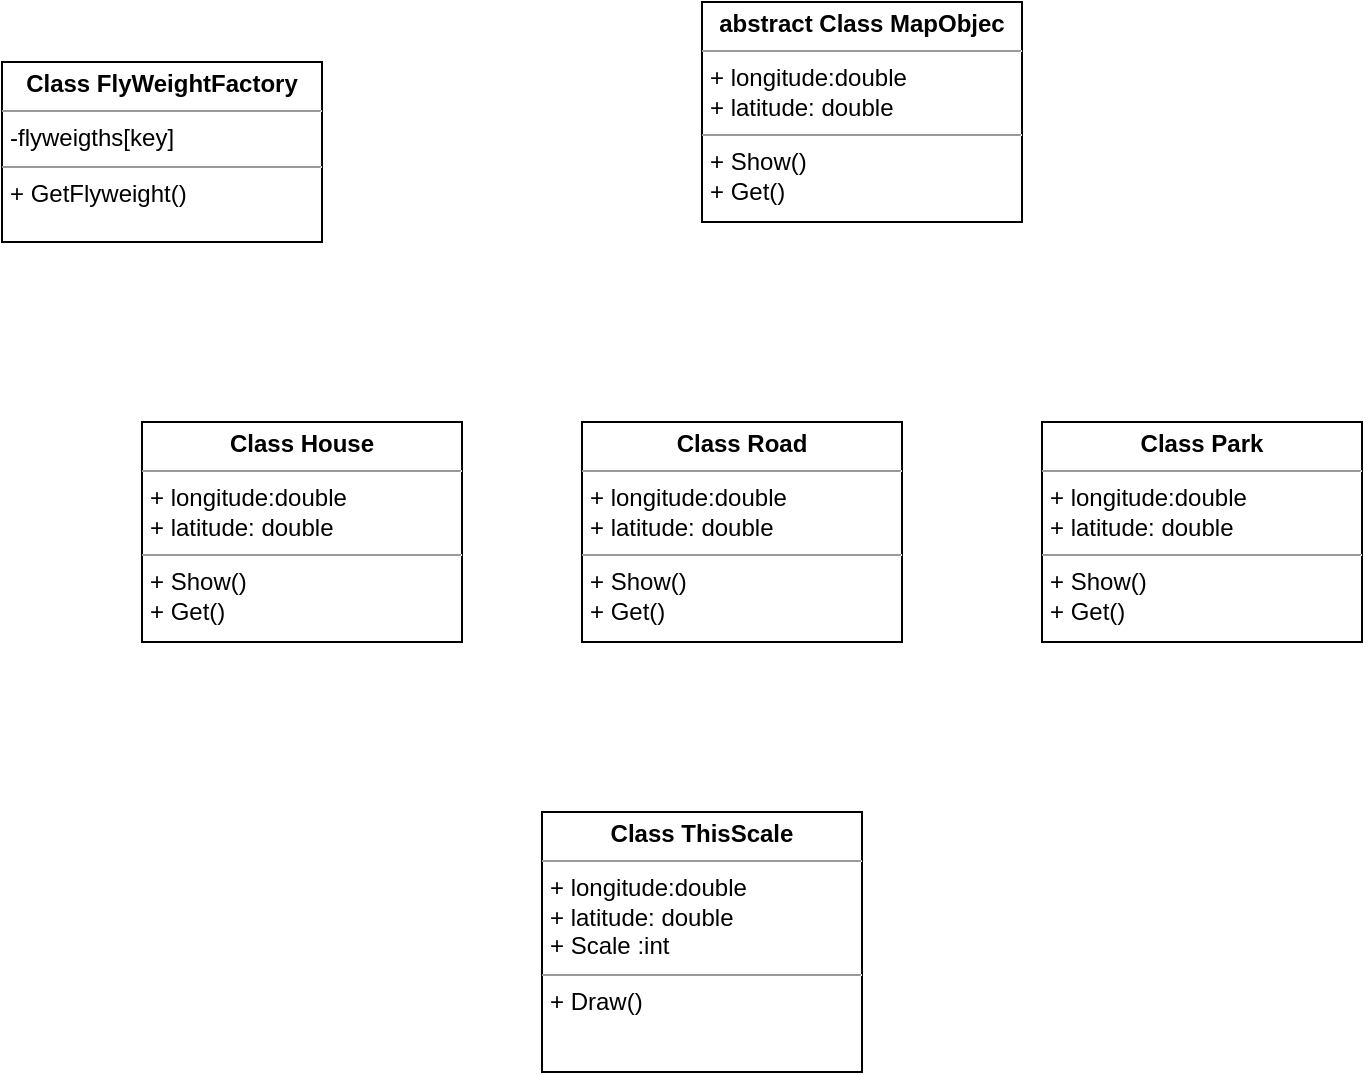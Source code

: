 <mxfile version="20.1.3" type="github">
  <diagram id="C5RBs43oDa-KdzZeNtuy" name="Page-1">
    <mxGraphModel dx="1422" dy="762" grid="1" gridSize="10" guides="1" tooltips="1" connect="1" arrows="1" fold="1" page="1" pageScale="1" pageWidth="827" pageHeight="1169" math="0" shadow="0">
      <root>
        <mxCell id="WIyWlLk6GJQsqaUBKTNV-0" />
        <mxCell id="WIyWlLk6GJQsqaUBKTNV-1" parent="WIyWlLk6GJQsqaUBKTNV-0" />
        <mxCell id="Da27xohxLRED9LEnCL0n-0" value="&lt;p style=&quot;margin:0px;margin-top:4px;text-align:center;&quot;&gt;&lt;b&gt;Class FlyWeightFactory&lt;/b&gt;&lt;/p&gt;&lt;hr size=&quot;1&quot;&gt;&lt;p style=&quot;margin:0px;margin-left:4px;&quot;&gt;-flyweigths[key]&lt;/p&gt;&lt;hr size=&quot;1&quot;&gt;&lt;p style=&quot;margin:0px;margin-left:4px;&quot;&gt;+ GetFlyweight()&lt;/p&gt;" style="verticalAlign=top;align=left;overflow=fill;fontSize=12;fontFamily=Helvetica;html=1;" vertex="1" parent="WIyWlLk6GJQsqaUBKTNV-1">
          <mxGeometry x="110" y="210" width="160" height="90" as="geometry" />
        </mxCell>
        <mxCell id="Da27xohxLRED9LEnCL0n-3" value="&lt;p style=&quot;margin:0px;margin-top:4px;text-align:center;&quot;&gt;&lt;b&gt;abstract Class MapObjec&lt;/b&gt;&lt;/p&gt;&lt;hr size=&quot;1&quot;&gt;&lt;p style=&quot;margin:0px;margin-left:4px;&quot;&gt;+ longitude:double&lt;/p&gt;&lt;p style=&quot;margin:0px;margin-left:4px;&quot;&gt;+ latitude: double&lt;/p&gt;&lt;hr size=&quot;1&quot;&gt;&lt;p style=&quot;margin:0px;margin-left:4px;&quot;&gt;+ Show()&lt;/p&gt;&lt;p style=&quot;margin:0px;margin-left:4px;&quot;&gt;+ Get()&lt;/p&gt;" style="verticalAlign=top;align=left;overflow=fill;fontSize=12;fontFamily=Helvetica;html=1;" vertex="1" parent="WIyWlLk6GJQsqaUBKTNV-1">
          <mxGeometry x="460" y="180" width="160" height="110" as="geometry" />
        </mxCell>
        <mxCell id="Da27xohxLRED9LEnCL0n-4" value="&lt;p style=&quot;margin:0px;margin-top:4px;text-align:center;&quot;&gt;&lt;b&gt;Class Road&lt;/b&gt;&lt;/p&gt;&lt;hr size=&quot;1&quot;&gt;&lt;p style=&quot;margin:0px;margin-left:4px;&quot;&gt;+ longitude:double&lt;/p&gt;&lt;p style=&quot;margin:0px;margin-left:4px;&quot;&gt;+ latitude: double&lt;/p&gt;&lt;hr size=&quot;1&quot;&gt;&lt;p style=&quot;margin:0px;margin-left:4px;&quot;&gt;+ Show()&lt;/p&gt;&lt;p style=&quot;margin:0px;margin-left:4px;&quot;&gt;+ Get()&lt;/p&gt;" style="verticalAlign=top;align=left;overflow=fill;fontSize=12;fontFamily=Helvetica;html=1;" vertex="1" parent="WIyWlLk6GJQsqaUBKTNV-1">
          <mxGeometry x="400" y="390" width="160" height="110" as="geometry" />
        </mxCell>
        <mxCell id="Da27xohxLRED9LEnCL0n-5" value="&lt;p style=&quot;margin:0px;margin-top:4px;text-align:center;&quot;&gt;&lt;b&gt;Class House&lt;/b&gt;&lt;/p&gt;&lt;hr size=&quot;1&quot;&gt;&lt;p style=&quot;margin:0px;margin-left:4px;&quot;&gt;+ longitude:double&lt;/p&gt;&lt;p style=&quot;margin:0px;margin-left:4px;&quot;&gt;+ latitude: double&lt;/p&gt;&lt;hr size=&quot;1&quot;&gt;&lt;p style=&quot;margin:0px;margin-left:4px;&quot;&gt;+ Show()&lt;/p&gt;&lt;p style=&quot;margin:0px;margin-left:4px;&quot;&gt;+ Get()&lt;/p&gt;" style="verticalAlign=top;align=left;overflow=fill;fontSize=12;fontFamily=Helvetica;html=1;" vertex="1" parent="WIyWlLk6GJQsqaUBKTNV-1">
          <mxGeometry x="180" y="390" width="160" height="110" as="geometry" />
        </mxCell>
        <mxCell id="Da27xohxLRED9LEnCL0n-6" value="&lt;p style=&quot;margin:0px;margin-top:4px;text-align:center;&quot;&gt;&lt;b&gt;Class Park&lt;/b&gt;&lt;/p&gt;&lt;hr size=&quot;1&quot;&gt;&lt;p style=&quot;margin:0px;margin-left:4px;&quot;&gt;+ longitude:double&lt;/p&gt;&lt;p style=&quot;margin:0px;margin-left:4px;&quot;&gt;+ latitude: double&lt;/p&gt;&lt;hr size=&quot;1&quot;&gt;&lt;p style=&quot;margin:0px;margin-left:4px;&quot;&gt;+ Show()&lt;/p&gt;&lt;p style=&quot;margin:0px;margin-left:4px;&quot;&gt;+ Get()&lt;/p&gt;" style="verticalAlign=top;align=left;overflow=fill;fontSize=12;fontFamily=Helvetica;html=1;" vertex="1" parent="WIyWlLk6GJQsqaUBKTNV-1">
          <mxGeometry x="630" y="390" width="160" height="110" as="geometry" />
        </mxCell>
        <mxCell id="Da27xohxLRED9LEnCL0n-8" value="&lt;p style=&quot;margin:0px;margin-top:4px;text-align:center;&quot;&gt;&lt;b&gt;Class ThisScale&lt;/b&gt;&lt;/p&gt;&lt;hr size=&quot;1&quot;&gt;&lt;p style=&quot;margin:0px;margin-left:4px;&quot;&gt;+ longitude:double&lt;/p&gt;&lt;p style=&quot;margin:0px;margin-left:4px;&quot;&gt;+ latitude: double&lt;/p&gt;&lt;p style=&quot;margin:0px;margin-left:4px;&quot;&gt;&lt;span style=&quot;background-color: initial;&quot;&gt;+ Scale :int&lt;/span&gt;&lt;br&gt;&lt;/p&gt;&lt;hr size=&quot;1&quot;&gt;&lt;p style=&quot;margin:0px;margin-left:4px;&quot;&gt;+ Draw()&lt;/p&gt;" style="verticalAlign=top;align=left;overflow=fill;fontSize=12;fontFamily=Helvetica;html=1;" vertex="1" parent="WIyWlLk6GJQsqaUBKTNV-1">
          <mxGeometry x="380" y="585" width="160" height="130" as="geometry" />
        </mxCell>
      </root>
    </mxGraphModel>
  </diagram>
</mxfile>
